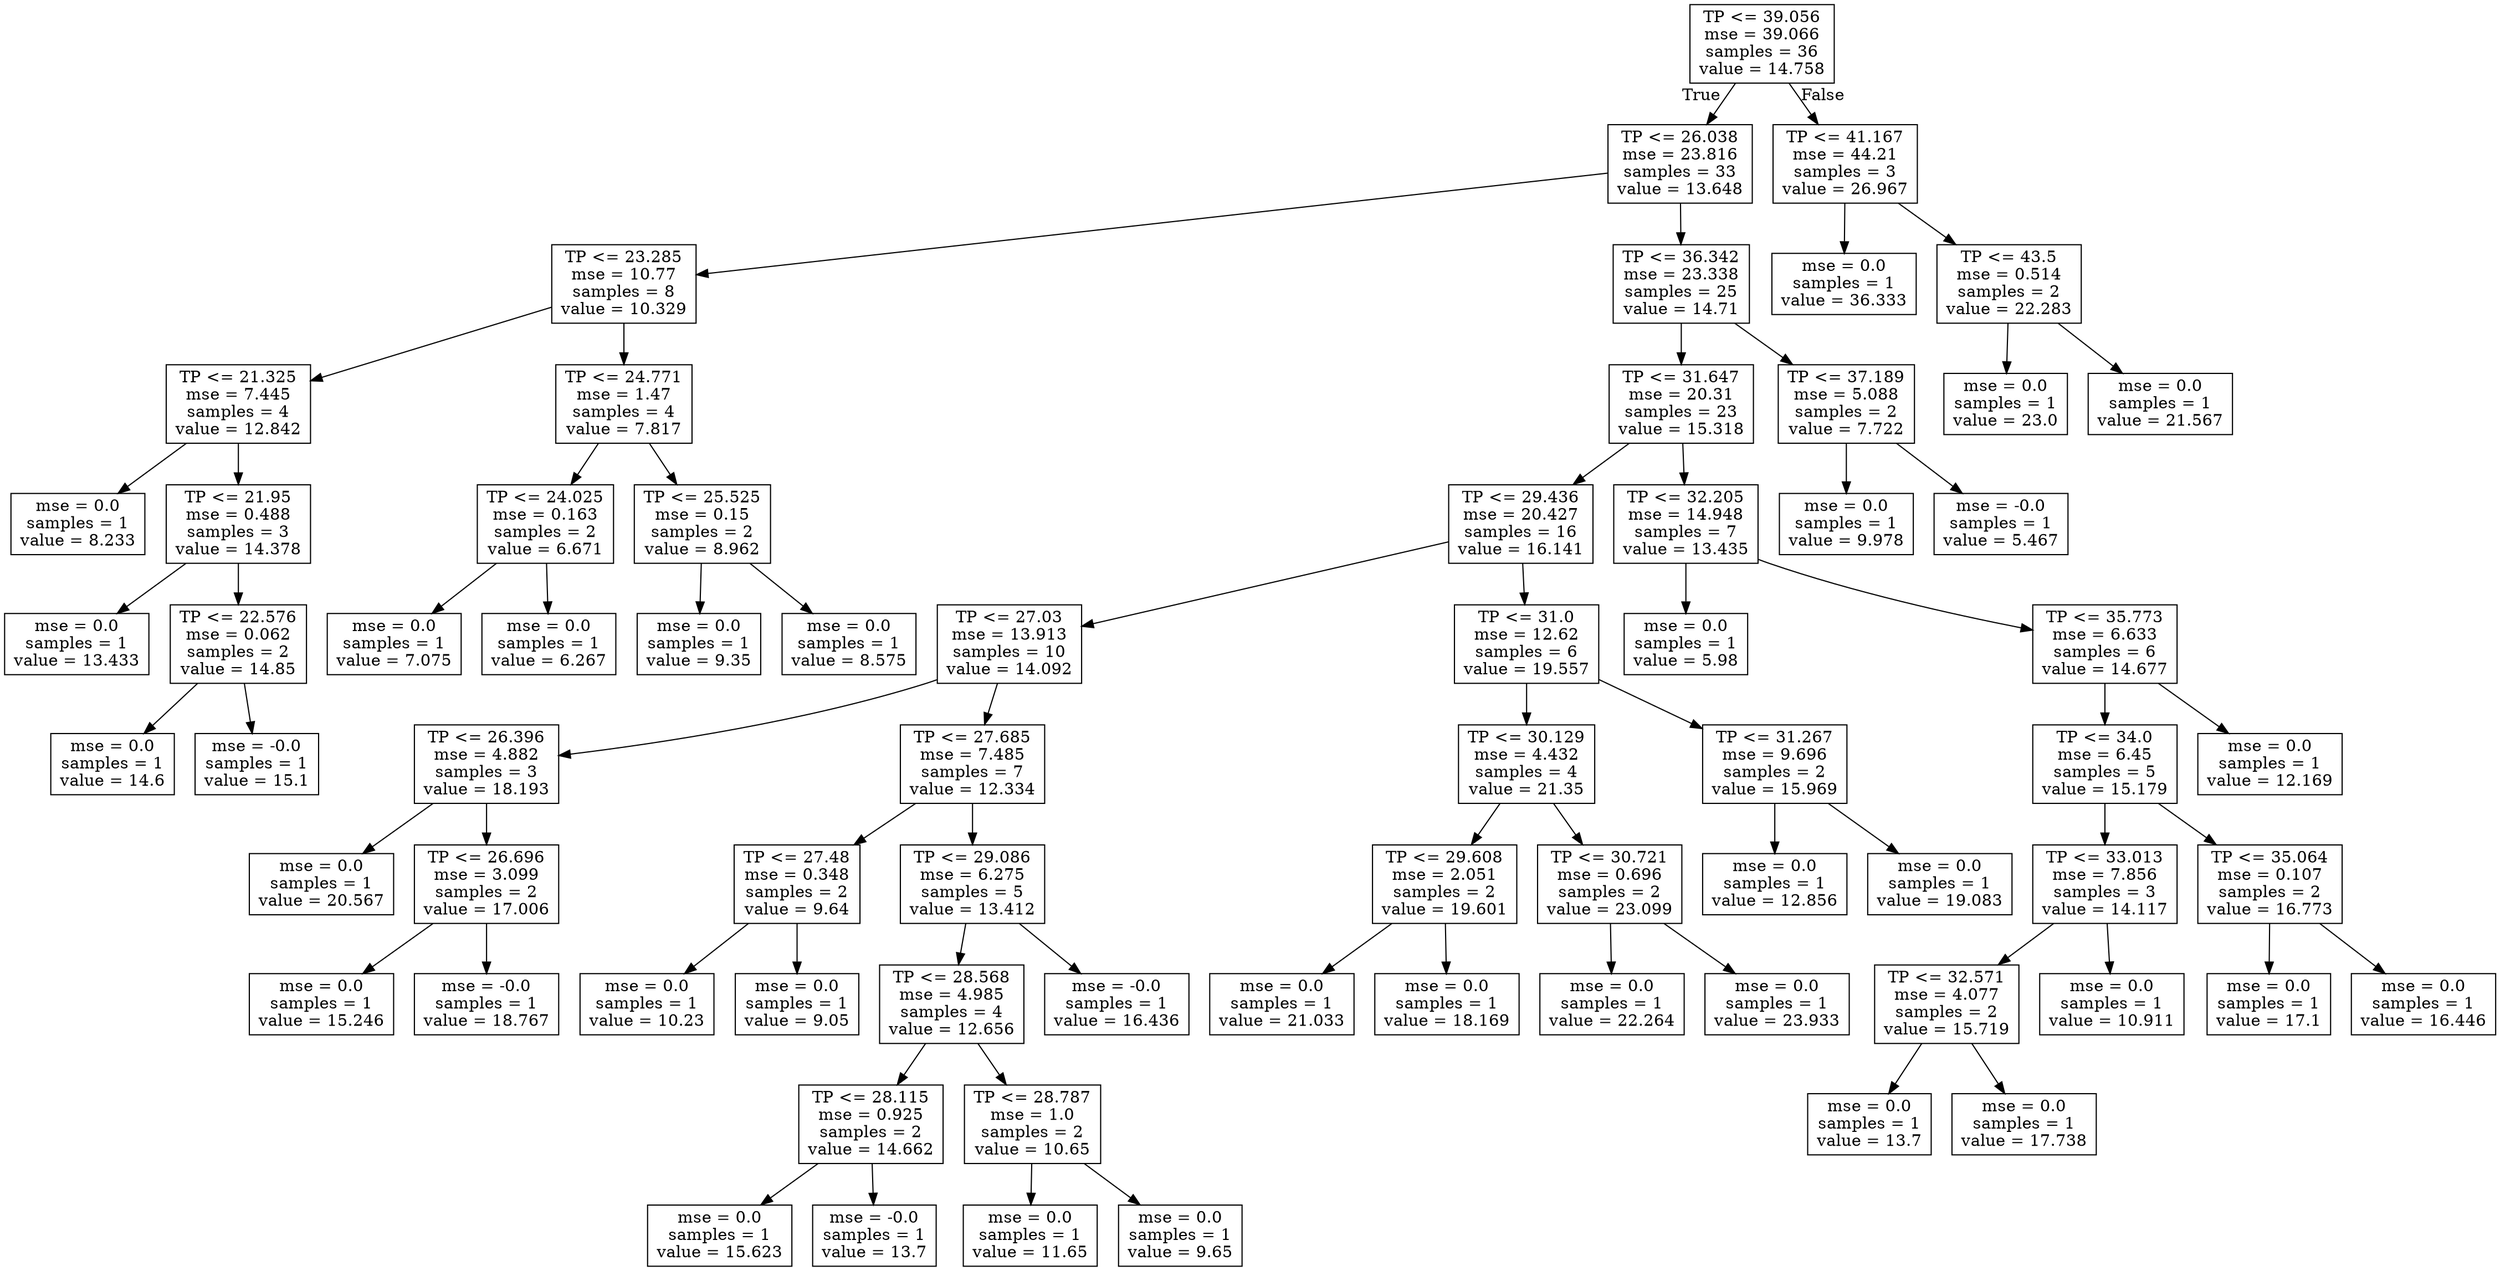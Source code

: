 digraph Tree {
node [shape=box] ;
0 [label="TP <= 39.056\nmse = 39.066\nsamples = 36\nvalue = 14.758"] ;
1 [label="TP <= 26.038\nmse = 23.816\nsamples = 33\nvalue = 13.648"] ;
0 -> 1 [labeldistance=2.5, labelangle=45, headlabel="True"] ;
2 [label="TP <= 23.285\nmse = 10.77\nsamples = 8\nvalue = 10.329"] ;
1 -> 2 ;
3 [label="TP <= 21.325\nmse = 7.445\nsamples = 4\nvalue = 12.842"] ;
2 -> 3 ;
4 [label="mse = 0.0\nsamples = 1\nvalue = 8.233"] ;
3 -> 4 ;
5 [label="TP <= 21.95\nmse = 0.488\nsamples = 3\nvalue = 14.378"] ;
3 -> 5 ;
6 [label="mse = 0.0\nsamples = 1\nvalue = 13.433"] ;
5 -> 6 ;
7 [label="TP <= 22.576\nmse = 0.062\nsamples = 2\nvalue = 14.85"] ;
5 -> 7 ;
8 [label="mse = 0.0\nsamples = 1\nvalue = 14.6"] ;
7 -> 8 ;
9 [label="mse = -0.0\nsamples = 1\nvalue = 15.1"] ;
7 -> 9 ;
10 [label="TP <= 24.771\nmse = 1.47\nsamples = 4\nvalue = 7.817"] ;
2 -> 10 ;
11 [label="TP <= 24.025\nmse = 0.163\nsamples = 2\nvalue = 6.671"] ;
10 -> 11 ;
12 [label="mse = 0.0\nsamples = 1\nvalue = 7.075"] ;
11 -> 12 ;
13 [label="mse = 0.0\nsamples = 1\nvalue = 6.267"] ;
11 -> 13 ;
14 [label="TP <= 25.525\nmse = 0.15\nsamples = 2\nvalue = 8.962"] ;
10 -> 14 ;
15 [label="mse = 0.0\nsamples = 1\nvalue = 9.35"] ;
14 -> 15 ;
16 [label="mse = 0.0\nsamples = 1\nvalue = 8.575"] ;
14 -> 16 ;
17 [label="TP <= 36.342\nmse = 23.338\nsamples = 25\nvalue = 14.71"] ;
1 -> 17 ;
18 [label="TP <= 31.647\nmse = 20.31\nsamples = 23\nvalue = 15.318"] ;
17 -> 18 ;
19 [label="TP <= 29.436\nmse = 20.427\nsamples = 16\nvalue = 16.141"] ;
18 -> 19 ;
20 [label="TP <= 27.03\nmse = 13.913\nsamples = 10\nvalue = 14.092"] ;
19 -> 20 ;
21 [label="TP <= 26.396\nmse = 4.882\nsamples = 3\nvalue = 18.193"] ;
20 -> 21 ;
22 [label="mse = 0.0\nsamples = 1\nvalue = 20.567"] ;
21 -> 22 ;
23 [label="TP <= 26.696\nmse = 3.099\nsamples = 2\nvalue = 17.006"] ;
21 -> 23 ;
24 [label="mse = 0.0\nsamples = 1\nvalue = 15.246"] ;
23 -> 24 ;
25 [label="mse = -0.0\nsamples = 1\nvalue = 18.767"] ;
23 -> 25 ;
26 [label="TP <= 27.685\nmse = 7.485\nsamples = 7\nvalue = 12.334"] ;
20 -> 26 ;
27 [label="TP <= 27.48\nmse = 0.348\nsamples = 2\nvalue = 9.64"] ;
26 -> 27 ;
28 [label="mse = 0.0\nsamples = 1\nvalue = 10.23"] ;
27 -> 28 ;
29 [label="mse = 0.0\nsamples = 1\nvalue = 9.05"] ;
27 -> 29 ;
30 [label="TP <= 29.086\nmse = 6.275\nsamples = 5\nvalue = 13.412"] ;
26 -> 30 ;
31 [label="TP <= 28.568\nmse = 4.985\nsamples = 4\nvalue = 12.656"] ;
30 -> 31 ;
32 [label="TP <= 28.115\nmse = 0.925\nsamples = 2\nvalue = 14.662"] ;
31 -> 32 ;
33 [label="mse = 0.0\nsamples = 1\nvalue = 15.623"] ;
32 -> 33 ;
34 [label="mse = -0.0\nsamples = 1\nvalue = 13.7"] ;
32 -> 34 ;
35 [label="TP <= 28.787\nmse = 1.0\nsamples = 2\nvalue = 10.65"] ;
31 -> 35 ;
36 [label="mse = 0.0\nsamples = 1\nvalue = 11.65"] ;
35 -> 36 ;
37 [label="mse = 0.0\nsamples = 1\nvalue = 9.65"] ;
35 -> 37 ;
38 [label="mse = -0.0\nsamples = 1\nvalue = 16.436"] ;
30 -> 38 ;
39 [label="TP <= 31.0\nmse = 12.62\nsamples = 6\nvalue = 19.557"] ;
19 -> 39 ;
40 [label="TP <= 30.129\nmse = 4.432\nsamples = 4\nvalue = 21.35"] ;
39 -> 40 ;
41 [label="TP <= 29.608\nmse = 2.051\nsamples = 2\nvalue = 19.601"] ;
40 -> 41 ;
42 [label="mse = 0.0\nsamples = 1\nvalue = 21.033"] ;
41 -> 42 ;
43 [label="mse = 0.0\nsamples = 1\nvalue = 18.169"] ;
41 -> 43 ;
44 [label="TP <= 30.721\nmse = 0.696\nsamples = 2\nvalue = 23.099"] ;
40 -> 44 ;
45 [label="mse = 0.0\nsamples = 1\nvalue = 22.264"] ;
44 -> 45 ;
46 [label="mse = 0.0\nsamples = 1\nvalue = 23.933"] ;
44 -> 46 ;
47 [label="TP <= 31.267\nmse = 9.696\nsamples = 2\nvalue = 15.969"] ;
39 -> 47 ;
48 [label="mse = 0.0\nsamples = 1\nvalue = 12.856"] ;
47 -> 48 ;
49 [label="mse = 0.0\nsamples = 1\nvalue = 19.083"] ;
47 -> 49 ;
50 [label="TP <= 32.205\nmse = 14.948\nsamples = 7\nvalue = 13.435"] ;
18 -> 50 ;
51 [label="mse = 0.0\nsamples = 1\nvalue = 5.98"] ;
50 -> 51 ;
52 [label="TP <= 35.773\nmse = 6.633\nsamples = 6\nvalue = 14.677"] ;
50 -> 52 ;
53 [label="TP <= 34.0\nmse = 6.45\nsamples = 5\nvalue = 15.179"] ;
52 -> 53 ;
54 [label="TP <= 33.013\nmse = 7.856\nsamples = 3\nvalue = 14.117"] ;
53 -> 54 ;
55 [label="TP <= 32.571\nmse = 4.077\nsamples = 2\nvalue = 15.719"] ;
54 -> 55 ;
56 [label="mse = 0.0\nsamples = 1\nvalue = 13.7"] ;
55 -> 56 ;
57 [label="mse = 0.0\nsamples = 1\nvalue = 17.738"] ;
55 -> 57 ;
58 [label="mse = 0.0\nsamples = 1\nvalue = 10.911"] ;
54 -> 58 ;
59 [label="TP <= 35.064\nmse = 0.107\nsamples = 2\nvalue = 16.773"] ;
53 -> 59 ;
60 [label="mse = 0.0\nsamples = 1\nvalue = 17.1"] ;
59 -> 60 ;
61 [label="mse = 0.0\nsamples = 1\nvalue = 16.446"] ;
59 -> 61 ;
62 [label="mse = 0.0\nsamples = 1\nvalue = 12.169"] ;
52 -> 62 ;
63 [label="TP <= 37.189\nmse = 5.088\nsamples = 2\nvalue = 7.722"] ;
17 -> 63 ;
64 [label="mse = 0.0\nsamples = 1\nvalue = 9.978"] ;
63 -> 64 ;
65 [label="mse = -0.0\nsamples = 1\nvalue = 5.467"] ;
63 -> 65 ;
66 [label="TP <= 41.167\nmse = 44.21\nsamples = 3\nvalue = 26.967"] ;
0 -> 66 [labeldistance=2.5, labelangle=-45, headlabel="False"] ;
67 [label="mse = 0.0\nsamples = 1\nvalue = 36.333"] ;
66 -> 67 ;
68 [label="TP <= 43.5\nmse = 0.514\nsamples = 2\nvalue = 22.283"] ;
66 -> 68 ;
69 [label="mse = 0.0\nsamples = 1\nvalue = 23.0"] ;
68 -> 69 ;
70 [label="mse = 0.0\nsamples = 1\nvalue = 21.567"] ;
68 -> 70 ;
}